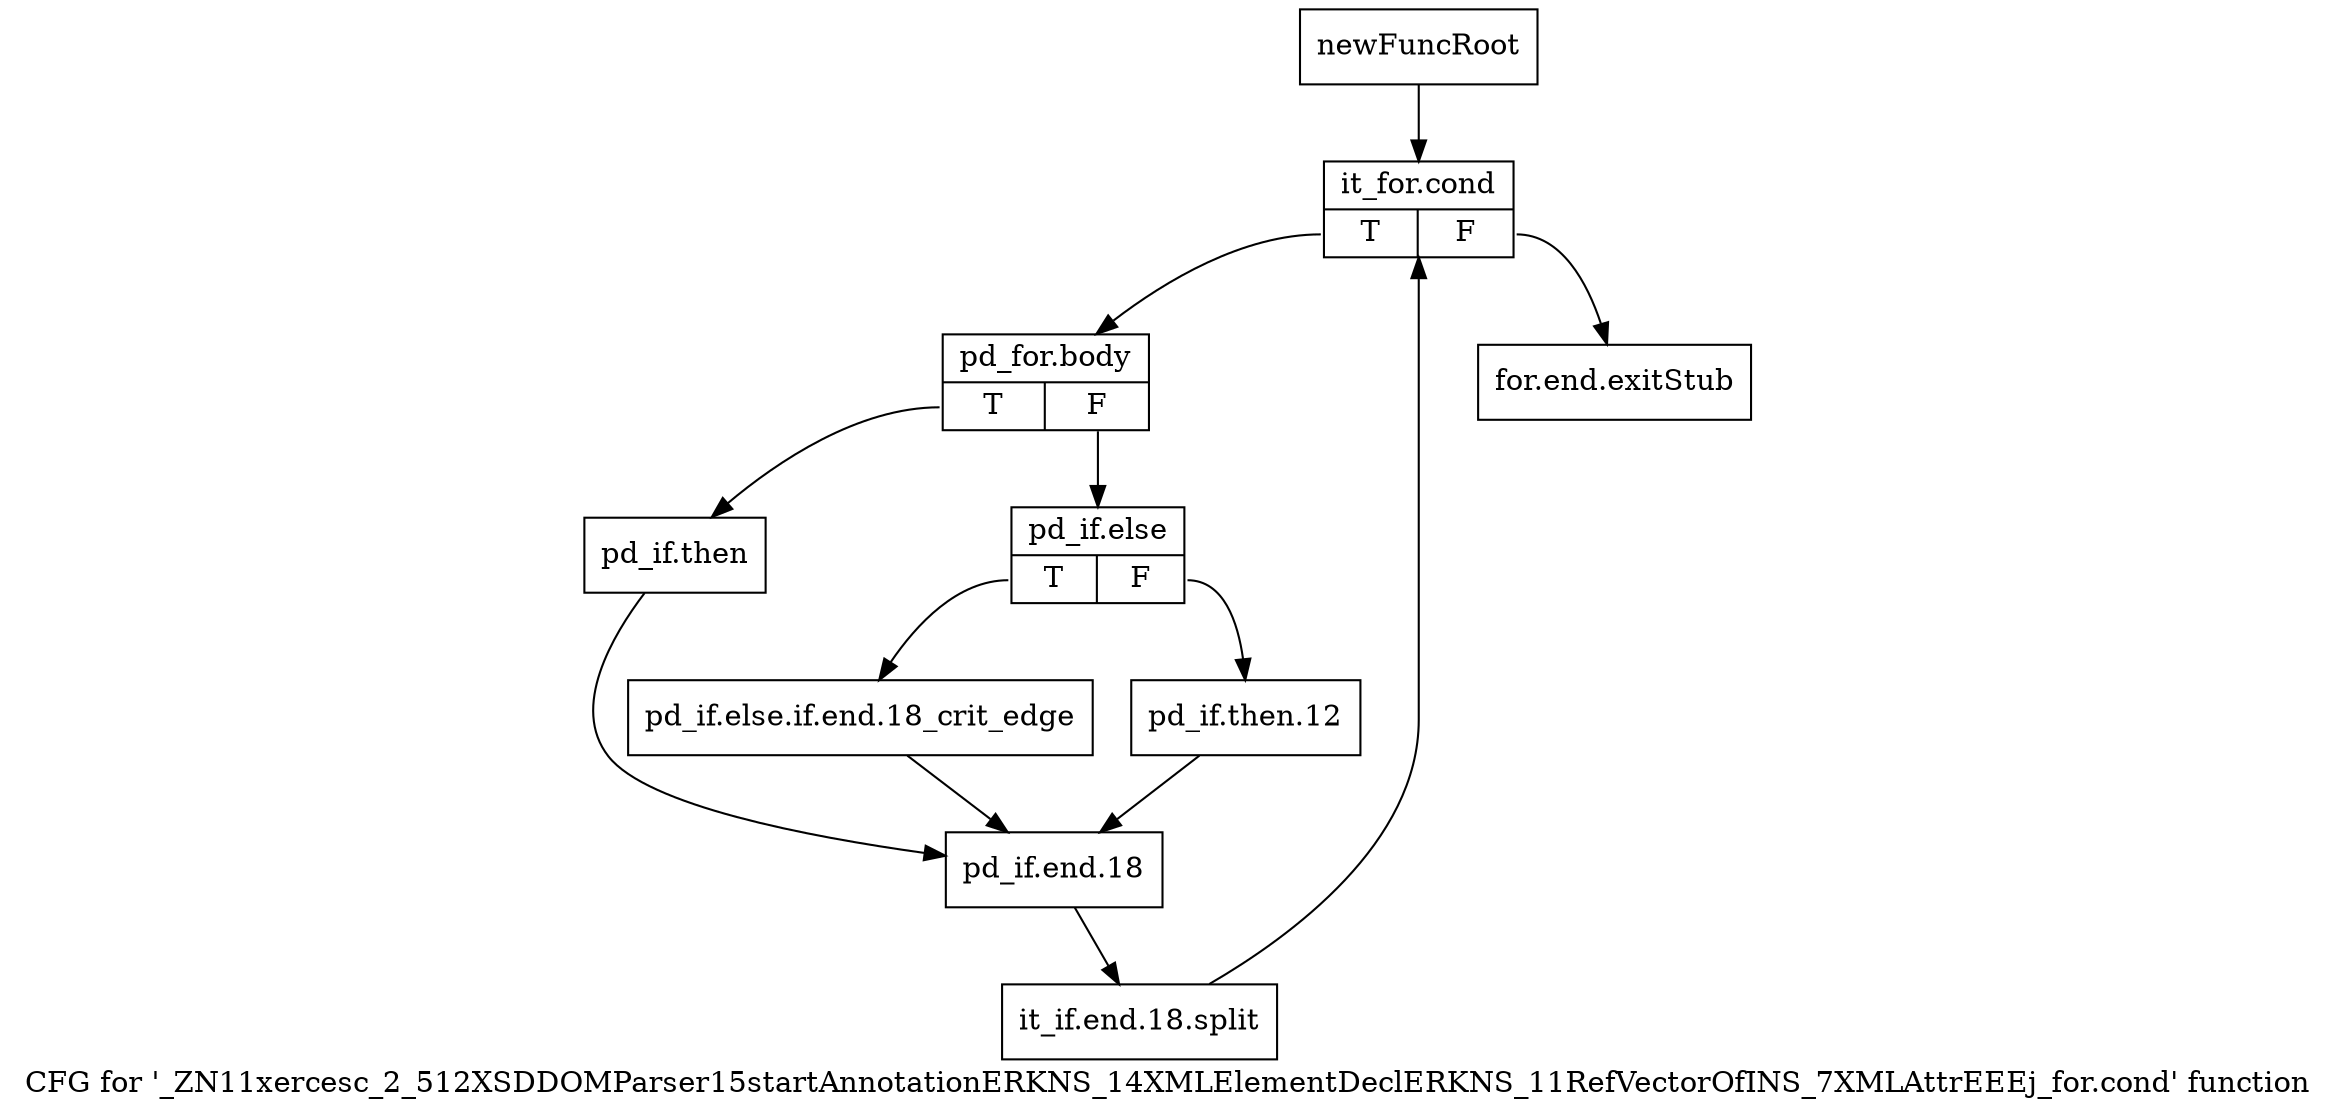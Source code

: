 digraph "CFG for '_ZN11xercesc_2_512XSDDOMParser15startAnnotationERKNS_14XMLElementDeclERKNS_11RefVectorOfINS_7XMLAttrEEEj_for.cond' function" {
	label="CFG for '_ZN11xercesc_2_512XSDDOMParser15startAnnotationERKNS_14XMLElementDeclERKNS_11RefVectorOfINS_7XMLAttrEEEj_for.cond' function";

	Node0x9be2810 [shape=record,label="{newFuncRoot}"];
	Node0x9be2810 -> Node0x9be28b0;
	Node0x9be2860 [shape=record,label="{for.end.exitStub}"];
	Node0x9be28b0 [shape=record,label="{it_for.cond|{<s0>T|<s1>F}}"];
	Node0x9be28b0:s0 -> Node0x9be2900;
	Node0x9be28b0:s1 -> Node0x9be2860;
	Node0x9be2900 [shape=record,label="{pd_for.body|{<s0>T|<s1>F}}"];
	Node0x9be2900:s0 -> Node0x9be2a40;
	Node0x9be2900:s1 -> Node0x9be2950;
	Node0x9be2950 [shape=record,label="{pd_if.else|{<s0>T|<s1>F}}"];
	Node0x9be2950:s0 -> Node0x9be29f0;
	Node0x9be2950:s1 -> Node0x9be29a0;
	Node0x9be29a0 [shape=record,label="{pd_if.then.12}"];
	Node0x9be29a0 -> Node0x9be2a90;
	Node0x9be29f0 [shape=record,label="{pd_if.else.if.end.18_crit_edge}"];
	Node0x9be29f0 -> Node0x9be2a90;
	Node0x9be2a40 [shape=record,label="{pd_if.then}"];
	Node0x9be2a40 -> Node0x9be2a90;
	Node0x9be2a90 [shape=record,label="{pd_if.end.18}"];
	Node0x9be2a90 -> Node0xcf8c510;
	Node0xcf8c510 [shape=record,label="{it_if.end.18.split}"];
	Node0xcf8c510 -> Node0x9be28b0;
}
